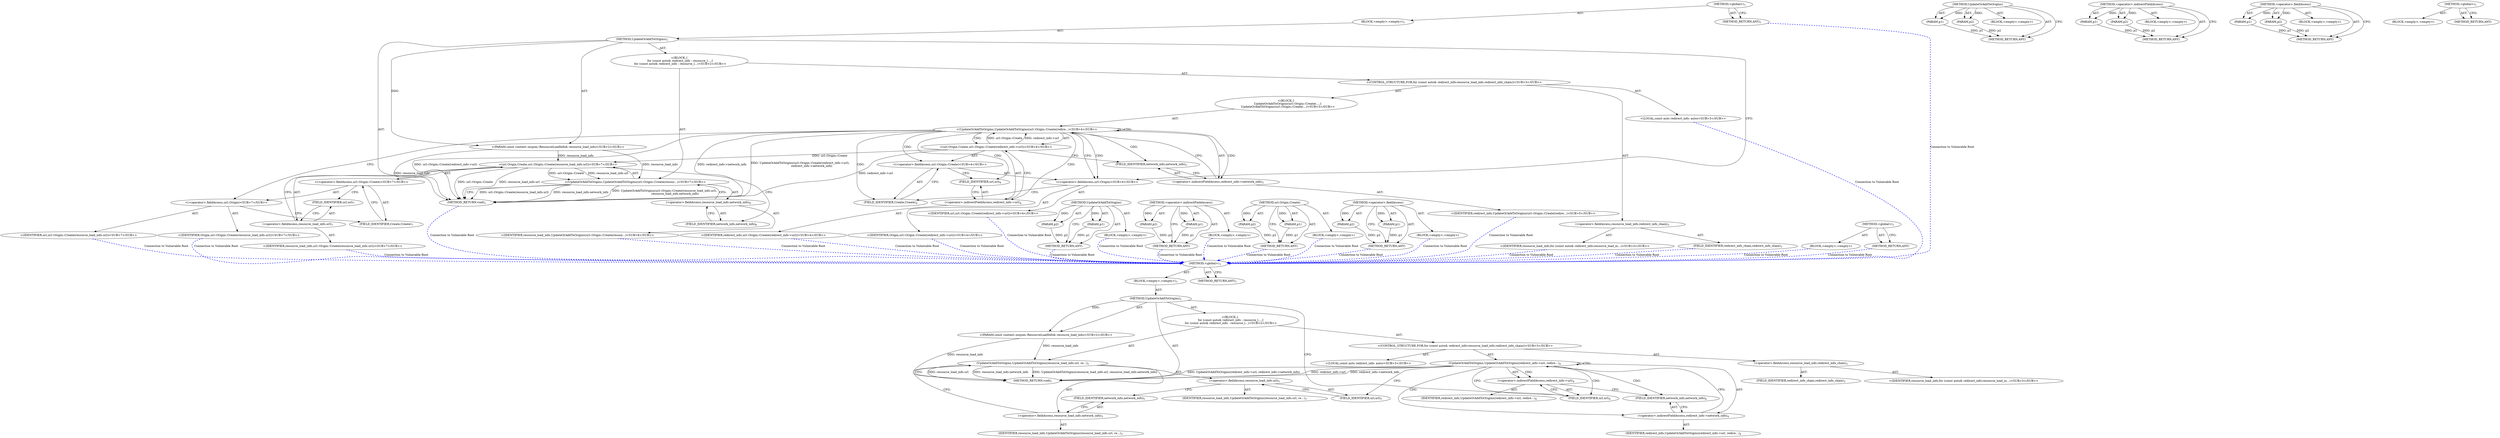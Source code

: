 digraph "&lt;global&gt;" {
vulnerable_6 [label=<(METHOD,&lt;global&gt;)<SUB>1</SUB>>];
vulnerable_7 [label=<(BLOCK,&lt;empty&gt;,&lt;empty&gt;)<SUB>1</SUB>>];
vulnerable_8 [label=<(METHOD,UpdateOrAddToOrigins)<SUB>1</SUB>>];
vulnerable_9 [label="<(PARAM,const content::mojom::ResourceLoadInfo&amp; resource_load_info)<SUB>2</SUB>>"];
vulnerable_10 [label="<(BLOCK,{
  for (const auto&amp; redirect_info : resource_l...,{
  for (const auto&amp; redirect_info : resource_l...)<SUB>2</SUB>>"];
vulnerable_11 [label="<(CONTROL_STRUCTURE,FOR,for (const auto&amp; redirect_info:resource_load_info.redirect_info_chain))<SUB>3</SUB>>"];
vulnerable_12 [label=<(&lt;operator&gt;.fieldAccess,resource_load_info.redirect_info_chain)<SUB>3</SUB>>];
vulnerable_13 [label="<(IDENTIFIER,resource_load_info,for (const auto&amp; redirect_info:resource_load_in...)<SUB>3</SUB>>"];
vulnerable_14 [label=<(FIELD_IDENTIFIER,redirect_info_chain,redirect_info_chain)<SUB>3</SUB>>];
vulnerable_15 [label="<(LOCAL,const auto redirect_info: auto)<SUB>3</SUB>>"];
vulnerable_16 [label=<(UpdateOrAddToOrigins,UpdateOrAddToOrigins(redirect_info-&gt;url, redire...)<SUB>4</SUB>>];
vulnerable_17 [label=<(&lt;operator&gt;.indirectFieldAccess,redirect_info-&gt;url)<SUB>4</SUB>>];
vulnerable_18 [label=<(IDENTIFIER,redirect_info,UpdateOrAddToOrigins(redirect_info-&gt;url, redire...)<SUB>4</SUB>>];
vulnerable_19 [label=<(FIELD_IDENTIFIER,url,url)<SUB>4</SUB>>];
vulnerable_20 [label=<(&lt;operator&gt;.indirectFieldAccess,redirect_info-&gt;network_info)<SUB>4</SUB>>];
vulnerable_21 [label=<(IDENTIFIER,redirect_info,UpdateOrAddToOrigins(redirect_info-&gt;url, redire...)<SUB>4</SUB>>];
vulnerable_22 [label=<(FIELD_IDENTIFIER,network_info,network_info)<SUB>4</SUB>>];
vulnerable_23 [label=<(UpdateOrAddToOrigins,UpdateOrAddToOrigins(resource_load_info.url, re...)<SUB>5</SUB>>];
vulnerable_24 [label=<(&lt;operator&gt;.fieldAccess,resource_load_info.url)<SUB>5</SUB>>];
vulnerable_25 [label=<(IDENTIFIER,resource_load_info,UpdateOrAddToOrigins(resource_load_info.url, re...)<SUB>5</SUB>>];
vulnerable_26 [label=<(FIELD_IDENTIFIER,url,url)<SUB>5</SUB>>];
vulnerable_27 [label=<(&lt;operator&gt;.fieldAccess,resource_load_info.network_info)<SUB>5</SUB>>];
vulnerable_28 [label=<(IDENTIFIER,resource_load_info,UpdateOrAddToOrigins(resource_load_info.url, re...)<SUB>5</SUB>>];
vulnerable_29 [label=<(FIELD_IDENTIFIER,network_info,network_info)<SUB>5</SUB>>];
vulnerable_30 [label=<(METHOD_RETURN,void)<SUB>1</SUB>>];
vulnerable_32 [label=<(METHOD_RETURN,ANY)<SUB>1</SUB>>];
vulnerable_54 [label=<(METHOD,UpdateOrAddToOrigins)>];
vulnerable_55 [label=<(PARAM,p1)>];
vulnerable_56 [label=<(PARAM,p2)>];
vulnerable_57 [label=<(BLOCK,&lt;empty&gt;,&lt;empty&gt;)>];
vulnerable_58 [label=<(METHOD_RETURN,ANY)>];
vulnerable_59 [label=<(METHOD,&lt;operator&gt;.indirectFieldAccess)>];
vulnerable_60 [label=<(PARAM,p1)>];
vulnerable_61 [label=<(PARAM,p2)>];
vulnerable_62 [label=<(BLOCK,&lt;empty&gt;,&lt;empty&gt;)>];
vulnerable_63 [label=<(METHOD_RETURN,ANY)>];
vulnerable_49 [label=<(METHOD,&lt;operator&gt;.fieldAccess)>];
vulnerable_50 [label=<(PARAM,p1)>];
vulnerable_51 [label=<(PARAM,p2)>];
vulnerable_52 [label=<(BLOCK,&lt;empty&gt;,&lt;empty&gt;)>];
vulnerable_53 [label=<(METHOD_RETURN,ANY)>];
vulnerable_43 [label=<(METHOD,&lt;global&gt;)<SUB>1</SUB>>];
vulnerable_44 [label=<(BLOCK,&lt;empty&gt;,&lt;empty&gt;)>];
vulnerable_45 [label=<(METHOD_RETURN,ANY)>];
fixed_6 [label=<(METHOD,&lt;global&gt;)<SUB>1</SUB>>];
fixed_7 [label=<(BLOCK,&lt;empty&gt;,&lt;empty&gt;)<SUB>1</SUB>>];
fixed_8 [label=<(METHOD,UpdateOrAddToOrigins)<SUB>1</SUB>>];
fixed_9 [label="<(PARAM,const content::mojom::ResourceLoadInfo&amp; resource_load_info)<SUB>2</SUB>>"];
fixed_10 [label="<(BLOCK,{
  for (const auto&amp; redirect_info : resource_l...,{
  for (const auto&amp; redirect_info : resource_l...)<SUB>2</SUB>>"];
fixed_11 [label="<(CONTROL_STRUCTURE,FOR,for (const auto&amp; redirect_info:resource_load_info.redirect_info_chain))<SUB>3</SUB>>"];
fixed_12 [label=<(&lt;operator&gt;.fieldAccess,resource_load_info.redirect_info_chain)<SUB>3</SUB>>];
fixed_13 [label="<(IDENTIFIER,resource_load_info,for (const auto&amp; redirect_info:resource_load_in...)<SUB>3</SUB>>"];
fixed_14 [label=<(FIELD_IDENTIFIER,redirect_info_chain,redirect_info_chain)<SUB>3</SUB>>];
fixed_15 [label="<(LOCAL,const auto redirect_info: auto)<SUB>3</SUB>>"];
fixed_16 [label="<(BLOCK,{
    UpdateOrAddToOrigins(url::Origin::Create(...,{
    UpdateOrAddToOrigins(url::Origin::Create(...)<SUB>3</SUB>>"];
fixed_17 [label="<(UpdateOrAddToOrigins,UpdateOrAddToOrigins(url::Origin::Create(redire...)<SUB>4</SUB>>"];
fixed_18 [label="<(url.Origin.Create,url::Origin::Create(redirect_info-&gt;url))<SUB>4</SUB>>"];
fixed_19 [label="<(&lt;operator&gt;.fieldAccess,url::Origin::Create)<SUB>4</SUB>>"];
fixed_20 [label="<(&lt;operator&gt;.fieldAccess,url::Origin)<SUB>4</SUB>>"];
fixed_21 [label="<(IDENTIFIER,url,url::Origin::Create(redirect_info-&gt;url))<SUB>4</SUB>>"];
fixed_22 [label="<(IDENTIFIER,Origin,url::Origin::Create(redirect_info-&gt;url))<SUB>4</SUB>>"];
fixed_23 [label=<(FIELD_IDENTIFIER,Create,Create)<SUB>4</SUB>>];
fixed_24 [label=<(&lt;operator&gt;.indirectFieldAccess,redirect_info-&gt;url)<SUB>4</SUB>>];
fixed_25 [label="<(IDENTIFIER,redirect_info,url::Origin::Create(redirect_info-&gt;url))<SUB>4</SUB>>"];
fixed_26 [label=<(FIELD_IDENTIFIER,url,url)<SUB>4</SUB>>];
fixed_27 [label=<(&lt;operator&gt;.indirectFieldAccess,redirect_info-&gt;network_info)<SUB>5</SUB>>];
fixed_28 [label="<(IDENTIFIER,redirect_info,UpdateOrAddToOrigins(url::Origin::Create(redire...)<SUB>5</SUB>>"];
fixed_29 [label=<(FIELD_IDENTIFIER,network_info,network_info)<SUB>5</SUB>>];
fixed_30 [label="<(UpdateOrAddToOrigins,UpdateOrAddToOrigins(url::Origin::Create(resour...)<SUB>7</SUB>>"];
fixed_31 [label="<(url.Origin.Create,url::Origin::Create(resource_load_info.url))<SUB>7</SUB>>"];
fixed_32 [label="<(&lt;operator&gt;.fieldAccess,url::Origin::Create)<SUB>7</SUB>>"];
fixed_33 [label="<(&lt;operator&gt;.fieldAccess,url::Origin)<SUB>7</SUB>>"];
fixed_34 [label="<(IDENTIFIER,url,url::Origin::Create(resource_load_info.url))<SUB>7</SUB>>"];
fixed_35 [label="<(IDENTIFIER,Origin,url::Origin::Create(resource_load_info.url))<SUB>7</SUB>>"];
fixed_36 [label=<(FIELD_IDENTIFIER,Create,Create)<SUB>7</SUB>>];
fixed_37 [label=<(&lt;operator&gt;.fieldAccess,resource_load_info.url)<SUB>7</SUB>>];
fixed_38 [label="<(IDENTIFIER,resource_load_info,url::Origin::Create(resource_load_info.url))<SUB>7</SUB>>"];
fixed_39 [label=<(FIELD_IDENTIFIER,url,url)<SUB>7</SUB>>];
fixed_40 [label=<(&lt;operator&gt;.fieldAccess,resource_load_info.network_info)<SUB>8</SUB>>];
fixed_41 [label="<(IDENTIFIER,resource_load_info,UpdateOrAddToOrigins(url::Origin::Create(resour...)<SUB>8</SUB>>"];
fixed_42 [label=<(FIELD_IDENTIFIER,network_info,network_info)<SUB>8</SUB>>];
fixed_43 [label=<(METHOD_RETURN,void)<SUB>1</SUB>>];
fixed_45 [label=<(METHOD_RETURN,ANY)<SUB>1</SUB>>];
fixed_71 [label=<(METHOD,UpdateOrAddToOrigins)>];
fixed_72 [label=<(PARAM,p1)>];
fixed_73 [label=<(PARAM,p2)>];
fixed_74 [label=<(BLOCK,&lt;empty&gt;,&lt;empty&gt;)>];
fixed_75 [label=<(METHOD_RETURN,ANY)>];
fixed_81 [label=<(METHOD,&lt;operator&gt;.indirectFieldAccess)>];
fixed_82 [label=<(PARAM,p1)>];
fixed_83 [label=<(PARAM,p2)>];
fixed_84 [label=<(BLOCK,&lt;empty&gt;,&lt;empty&gt;)>];
fixed_85 [label=<(METHOD_RETURN,ANY)>];
fixed_76 [label=<(METHOD,url.Origin.Create)>];
fixed_77 [label=<(PARAM,p1)>];
fixed_78 [label=<(PARAM,p2)>];
fixed_79 [label=<(BLOCK,&lt;empty&gt;,&lt;empty&gt;)>];
fixed_80 [label=<(METHOD_RETURN,ANY)>];
fixed_66 [label=<(METHOD,&lt;operator&gt;.fieldAccess)>];
fixed_67 [label=<(PARAM,p1)>];
fixed_68 [label=<(PARAM,p2)>];
fixed_69 [label=<(BLOCK,&lt;empty&gt;,&lt;empty&gt;)>];
fixed_70 [label=<(METHOD_RETURN,ANY)>];
fixed_60 [label=<(METHOD,&lt;global&gt;)<SUB>1</SUB>>];
fixed_61 [label=<(BLOCK,&lt;empty&gt;,&lt;empty&gt;)>];
fixed_62 [label=<(METHOD_RETURN,ANY)>];
vulnerable_6 -> vulnerable_7  [key=0, label="AST: "];
vulnerable_6 -> vulnerable_32  [key=0, label="AST: "];
vulnerable_6 -> vulnerable_32  [key=1, label="CFG: "];
vulnerable_7 -> vulnerable_8  [key=0, label="AST: "];
vulnerable_8 -> vulnerable_9  [key=0, label="AST: "];
vulnerable_8 -> vulnerable_9  [key=1, label="DDG: "];
vulnerable_8 -> vulnerable_10  [key=0, label="AST: "];
vulnerable_8 -> vulnerable_30  [key=0, label="AST: "];
vulnerable_8 -> vulnerable_19  [key=0, label="CFG: "];
vulnerable_9 -> vulnerable_30  [key=0, label="DDG: resource_load_info"];
vulnerable_9 -> vulnerable_23  [key=0, label="DDG: resource_load_info"];
vulnerable_10 -> vulnerable_11  [key=0, label="AST: "];
vulnerable_10 -> vulnerable_23  [key=0, label="AST: "];
vulnerable_11 -> vulnerable_12  [key=0, label="AST: "];
vulnerable_11 -> vulnerable_15  [key=0, label="AST: "];
vulnerable_11 -> vulnerable_16  [key=0, label="AST: "];
vulnerable_12 -> vulnerable_13  [key=0, label="AST: "];
vulnerable_12 -> vulnerable_14  [key=0, label="AST: "];
vulnerable_16 -> vulnerable_17  [key=0, label="AST: "];
vulnerable_16 -> vulnerable_17  [key=1, label="CDG: "];
vulnerable_16 -> vulnerable_20  [key=0, label="AST: "];
vulnerable_16 -> vulnerable_20  [key=1, label="CDG: "];
vulnerable_16 -> vulnerable_19  [key=0, label="CFG: "];
vulnerable_16 -> vulnerable_19  [key=1, label="CDG: "];
vulnerable_16 -> vulnerable_26  [key=0, label="CFG: "];
vulnerable_16 -> vulnerable_30  [key=0, label="DDG: redirect_info-&gt;url"];
vulnerable_16 -> vulnerable_30  [key=1, label="DDG: redirect_info-&gt;network_info"];
vulnerable_16 -> vulnerable_30  [key=2, label="DDG: UpdateOrAddToOrigins(redirect_info-&gt;url, redirect_info-&gt;network_info)"];
vulnerable_16 -> vulnerable_16  [key=0, label="CDG: "];
vulnerable_16 -> vulnerable_22  [key=0, label="CDG: "];
vulnerable_17 -> vulnerable_18  [key=0, label="AST: "];
vulnerable_17 -> vulnerable_19  [key=0, label="AST: "];
vulnerable_17 -> vulnerable_22  [key=0, label="CFG: "];
vulnerable_19 -> vulnerable_17  [key=0, label="CFG: "];
vulnerable_20 -> vulnerable_21  [key=0, label="AST: "];
vulnerable_20 -> vulnerable_22  [key=0, label="AST: "];
vulnerable_20 -> vulnerable_16  [key=0, label="CFG: "];
vulnerable_22 -> vulnerable_20  [key=0, label="CFG: "];
vulnerable_23 -> vulnerable_24  [key=0, label="AST: "];
vulnerable_23 -> vulnerable_27  [key=0, label="AST: "];
vulnerable_23 -> vulnerable_30  [key=0, label="CFG: "];
vulnerable_23 -> vulnerable_30  [key=1, label="DDG: resource_load_info.url"];
vulnerable_23 -> vulnerable_30  [key=2, label="DDG: resource_load_info.network_info"];
vulnerable_23 -> vulnerable_30  [key=3, label="DDG: UpdateOrAddToOrigins(resource_load_info.url, resource_load_info.network_info)"];
vulnerable_24 -> vulnerable_25  [key=0, label="AST: "];
vulnerable_24 -> vulnerable_26  [key=0, label="AST: "];
vulnerable_24 -> vulnerable_29  [key=0, label="CFG: "];
vulnerable_26 -> vulnerable_24  [key=0, label="CFG: "];
vulnerable_27 -> vulnerable_28  [key=0, label="AST: "];
vulnerable_27 -> vulnerable_29  [key=0, label="AST: "];
vulnerable_27 -> vulnerable_23  [key=0, label="CFG: "];
vulnerable_29 -> vulnerable_27  [key=0, label="CFG: "];
vulnerable_54 -> vulnerable_55  [key=0, label="AST: "];
vulnerable_54 -> vulnerable_55  [key=1, label="DDG: "];
vulnerable_54 -> vulnerable_57  [key=0, label="AST: "];
vulnerable_54 -> vulnerable_56  [key=0, label="AST: "];
vulnerable_54 -> vulnerable_56  [key=1, label="DDG: "];
vulnerable_54 -> vulnerable_58  [key=0, label="AST: "];
vulnerable_54 -> vulnerable_58  [key=1, label="CFG: "];
vulnerable_55 -> vulnerable_58  [key=0, label="DDG: p1"];
vulnerable_56 -> vulnerable_58  [key=0, label="DDG: p2"];
vulnerable_59 -> vulnerable_60  [key=0, label="AST: "];
vulnerable_59 -> vulnerable_60  [key=1, label="DDG: "];
vulnerable_59 -> vulnerable_62  [key=0, label="AST: "];
vulnerable_59 -> vulnerable_61  [key=0, label="AST: "];
vulnerable_59 -> vulnerable_61  [key=1, label="DDG: "];
vulnerable_59 -> vulnerable_63  [key=0, label="AST: "];
vulnerable_59 -> vulnerable_63  [key=1, label="CFG: "];
vulnerable_60 -> vulnerable_63  [key=0, label="DDG: p1"];
vulnerable_61 -> vulnerable_63  [key=0, label="DDG: p2"];
vulnerable_49 -> vulnerable_50  [key=0, label="AST: "];
vulnerable_49 -> vulnerable_50  [key=1, label="DDG: "];
vulnerable_49 -> vulnerable_52  [key=0, label="AST: "];
vulnerable_49 -> vulnerable_51  [key=0, label="AST: "];
vulnerable_49 -> vulnerable_51  [key=1, label="DDG: "];
vulnerable_49 -> vulnerable_53  [key=0, label="AST: "];
vulnerable_49 -> vulnerable_53  [key=1, label="CFG: "];
vulnerable_50 -> vulnerable_53  [key=0, label="DDG: p1"];
vulnerable_51 -> vulnerable_53  [key=0, label="DDG: p2"];
vulnerable_43 -> vulnerable_44  [key=0, label="AST: "];
vulnerable_43 -> vulnerable_45  [key=0, label="AST: "];
vulnerable_43 -> vulnerable_45  [key=1, label="CFG: "];
fixed_6 -> fixed_7  [key=0, label="AST: "];
fixed_6 -> fixed_45  [key=0, label="AST: "];
fixed_6 -> fixed_45  [key=1, label="CFG: "];
fixed_7 -> fixed_8  [key=0, label="AST: "];
fixed_8 -> fixed_9  [key=0, label="AST: "];
fixed_8 -> fixed_9  [key=1, label="DDG: "];
fixed_8 -> fixed_10  [key=0, label="AST: "];
fixed_8 -> fixed_43  [key=0, label="AST: "];
fixed_8 -> fixed_20  [key=0, label="CFG: "];
fixed_9 -> fixed_43  [key=0, label="DDG: resource_load_info"];
fixed_9 -> fixed_30  [key=0, label="DDG: resource_load_info"];
fixed_9 -> fixed_31  [key=0, label="DDG: resource_load_info"];
fixed_10 -> fixed_11  [key=0, label="AST: "];
fixed_10 -> fixed_30  [key=0, label="AST: "];
fixed_11 -> fixed_12  [key=0, label="AST: "];
fixed_11 -> fixed_15  [key=0, label="AST: "];
fixed_11 -> fixed_16  [key=0, label="AST: "];
fixed_12 -> fixed_13  [key=0, label="AST: "];
fixed_12 -> fixed_14  [key=0, label="AST: "];
fixed_13 -> vulnerable_6  [color=blue, key=0, label="Connection to Vulnerable Root", penwidth="2.0", style=dashed];
fixed_14 -> vulnerable_6  [color=blue, key=0, label="Connection to Vulnerable Root", penwidth="2.0", style=dashed];
fixed_15 -> vulnerable_6  [color=blue, key=0, label="Connection to Vulnerable Root", penwidth="2.0", style=dashed];
fixed_16 -> fixed_17  [key=0, label="AST: "];
fixed_17 -> fixed_18  [key=0, label="AST: "];
fixed_17 -> fixed_18  [key=1, label="CDG: "];
fixed_17 -> fixed_27  [key=0, label="AST: "];
fixed_17 -> fixed_27  [key=1, label="CDG: "];
fixed_17 -> fixed_20  [key=0, label="CFG: "];
fixed_17 -> fixed_20  [key=1, label="CDG: "];
fixed_17 -> fixed_33  [key=0, label="CFG: "];
fixed_17 -> fixed_43  [key=0, label="DDG: url::Origin::Create(redirect_info-&gt;url)"];
fixed_17 -> fixed_43  [key=1, label="DDG: redirect_info-&gt;network_info"];
fixed_17 -> fixed_43  [key=2, label="DDG: UpdateOrAddToOrigins(url::Origin::Create(redirect_info-&gt;url),
                         redirect_info-&gt;network_info)"];
fixed_17 -> fixed_24  [key=0, label="CDG: "];
fixed_17 -> fixed_17  [key=0, label="CDG: "];
fixed_17 -> fixed_29  [key=0, label="CDG: "];
fixed_17 -> fixed_26  [key=0, label="CDG: "];
fixed_17 -> fixed_23  [key=0, label="CDG: "];
fixed_17 -> fixed_19  [key=0, label="CDG: "];
fixed_18 -> fixed_19  [key=0, label="AST: "];
fixed_18 -> fixed_24  [key=0, label="AST: "];
fixed_18 -> fixed_29  [key=0, label="CFG: "];
fixed_18 -> fixed_43  [key=0, label="DDG: redirect_info-&gt;url"];
fixed_18 -> fixed_31  [key=0, label="DDG: url::Origin::Create"];
fixed_18 -> fixed_17  [key=0, label="DDG: url::Origin::Create"];
fixed_18 -> fixed_17  [key=1, label="DDG: redirect_info-&gt;url"];
fixed_19 -> fixed_20  [key=0, label="AST: "];
fixed_19 -> fixed_23  [key=0, label="AST: "];
fixed_19 -> fixed_26  [key=0, label="CFG: "];
fixed_20 -> fixed_21  [key=0, label="AST: "];
fixed_20 -> fixed_22  [key=0, label="AST: "];
fixed_20 -> fixed_23  [key=0, label="CFG: "];
fixed_21 -> vulnerable_6  [color=blue, key=0, label="Connection to Vulnerable Root", penwidth="2.0", style=dashed];
fixed_22 -> vulnerable_6  [color=blue, key=0, label="Connection to Vulnerable Root", penwidth="2.0", style=dashed];
fixed_23 -> fixed_19  [key=0, label="CFG: "];
fixed_24 -> fixed_25  [key=0, label="AST: "];
fixed_24 -> fixed_26  [key=0, label="AST: "];
fixed_24 -> fixed_18  [key=0, label="CFG: "];
fixed_25 -> vulnerable_6  [color=blue, key=0, label="Connection to Vulnerable Root", penwidth="2.0", style=dashed];
fixed_26 -> fixed_24  [key=0, label="CFG: "];
fixed_27 -> fixed_28  [key=0, label="AST: "];
fixed_27 -> fixed_29  [key=0, label="AST: "];
fixed_27 -> fixed_17  [key=0, label="CFG: "];
fixed_28 -> vulnerable_6  [color=blue, key=0, label="Connection to Vulnerable Root", penwidth="2.0", style=dashed];
fixed_29 -> fixed_27  [key=0, label="CFG: "];
fixed_30 -> fixed_31  [key=0, label="AST: "];
fixed_30 -> fixed_40  [key=0, label="AST: "];
fixed_30 -> fixed_43  [key=0, label="CFG: "];
fixed_30 -> fixed_43  [key=1, label="DDG: url::Origin::Create(resource_load_info.url)"];
fixed_30 -> fixed_43  [key=2, label="DDG: resource_load_info.network_info"];
fixed_30 -> fixed_43  [key=3, label="DDG: UpdateOrAddToOrigins(url::Origin::Create(resource_load_info.url),
                       resource_load_info.network_info)"];
fixed_31 -> fixed_32  [key=0, label="AST: "];
fixed_31 -> fixed_37  [key=0, label="AST: "];
fixed_31 -> fixed_42  [key=0, label="CFG: "];
fixed_31 -> fixed_43  [key=0, label="DDG: url::Origin::Create"];
fixed_31 -> fixed_43  [key=1, label="DDG: resource_load_info.url"];
fixed_31 -> fixed_30  [key=0, label="DDG: url::Origin::Create"];
fixed_31 -> fixed_30  [key=1, label="DDG: resource_load_info.url"];
fixed_32 -> fixed_33  [key=0, label="AST: "];
fixed_32 -> fixed_36  [key=0, label="AST: "];
fixed_32 -> fixed_39  [key=0, label="CFG: "];
fixed_33 -> fixed_34  [key=0, label="AST: "];
fixed_33 -> fixed_35  [key=0, label="AST: "];
fixed_33 -> fixed_36  [key=0, label="CFG: "];
fixed_34 -> vulnerable_6  [color=blue, key=0, label="Connection to Vulnerable Root", penwidth="2.0", style=dashed];
fixed_35 -> vulnerable_6  [color=blue, key=0, label="Connection to Vulnerable Root", penwidth="2.0", style=dashed];
fixed_36 -> fixed_32  [key=0, label="CFG: "];
fixed_37 -> fixed_38  [key=0, label="AST: "];
fixed_37 -> fixed_39  [key=0, label="AST: "];
fixed_37 -> fixed_31  [key=0, label="CFG: "];
fixed_38 -> vulnerable_6  [color=blue, key=0, label="Connection to Vulnerable Root", penwidth="2.0", style=dashed];
fixed_39 -> fixed_37  [key=0, label="CFG: "];
fixed_40 -> fixed_41  [key=0, label="AST: "];
fixed_40 -> fixed_42  [key=0, label="AST: "];
fixed_40 -> fixed_30  [key=0, label="CFG: "];
fixed_41 -> vulnerable_6  [color=blue, key=0, label="Connection to Vulnerable Root", penwidth="2.0", style=dashed];
fixed_42 -> fixed_40  [key=0, label="CFG: "];
fixed_43 -> vulnerable_6  [color=blue, key=0, label="Connection to Vulnerable Root", penwidth="2.0", style=dashed];
fixed_45 -> vulnerable_6  [color=blue, key=0, label="Connection to Vulnerable Root", penwidth="2.0", style=dashed];
fixed_71 -> fixed_72  [key=0, label="AST: "];
fixed_71 -> fixed_72  [key=1, label="DDG: "];
fixed_71 -> fixed_74  [key=0, label="AST: "];
fixed_71 -> fixed_73  [key=0, label="AST: "];
fixed_71 -> fixed_73  [key=1, label="DDG: "];
fixed_71 -> fixed_75  [key=0, label="AST: "];
fixed_71 -> fixed_75  [key=1, label="CFG: "];
fixed_72 -> fixed_75  [key=0, label="DDG: p1"];
fixed_73 -> fixed_75  [key=0, label="DDG: p2"];
fixed_74 -> vulnerable_6  [color=blue, key=0, label="Connection to Vulnerable Root", penwidth="2.0", style=dashed];
fixed_75 -> vulnerable_6  [color=blue, key=0, label="Connection to Vulnerable Root", penwidth="2.0", style=dashed];
fixed_81 -> fixed_82  [key=0, label="AST: "];
fixed_81 -> fixed_82  [key=1, label="DDG: "];
fixed_81 -> fixed_84  [key=0, label="AST: "];
fixed_81 -> fixed_83  [key=0, label="AST: "];
fixed_81 -> fixed_83  [key=1, label="DDG: "];
fixed_81 -> fixed_85  [key=0, label="AST: "];
fixed_81 -> fixed_85  [key=1, label="CFG: "];
fixed_82 -> fixed_85  [key=0, label="DDG: p1"];
fixed_83 -> fixed_85  [key=0, label="DDG: p2"];
fixed_84 -> vulnerable_6  [color=blue, key=0, label="Connection to Vulnerable Root", penwidth="2.0", style=dashed];
fixed_85 -> vulnerable_6  [color=blue, key=0, label="Connection to Vulnerable Root", penwidth="2.0", style=dashed];
fixed_76 -> fixed_77  [key=0, label="AST: "];
fixed_76 -> fixed_77  [key=1, label="DDG: "];
fixed_76 -> fixed_79  [key=0, label="AST: "];
fixed_76 -> fixed_78  [key=0, label="AST: "];
fixed_76 -> fixed_78  [key=1, label="DDG: "];
fixed_76 -> fixed_80  [key=0, label="AST: "];
fixed_76 -> fixed_80  [key=1, label="CFG: "];
fixed_77 -> fixed_80  [key=0, label="DDG: p1"];
fixed_78 -> fixed_80  [key=0, label="DDG: p2"];
fixed_79 -> vulnerable_6  [color=blue, key=0, label="Connection to Vulnerable Root", penwidth="2.0", style=dashed];
fixed_80 -> vulnerable_6  [color=blue, key=0, label="Connection to Vulnerable Root", penwidth="2.0", style=dashed];
fixed_66 -> fixed_67  [key=0, label="AST: "];
fixed_66 -> fixed_67  [key=1, label="DDG: "];
fixed_66 -> fixed_69  [key=0, label="AST: "];
fixed_66 -> fixed_68  [key=0, label="AST: "];
fixed_66 -> fixed_68  [key=1, label="DDG: "];
fixed_66 -> fixed_70  [key=0, label="AST: "];
fixed_66 -> fixed_70  [key=1, label="CFG: "];
fixed_67 -> fixed_70  [key=0, label="DDG: p1"];
fixed_68 -> fixed_70  [key=0, label="DDG: p2"];
fixed_69 -> vulnerable_6  [color=blue, key=0, label="Connection to Vulnerable Root", penwidth="2.0", style=dashed];
fixed_70 -> vulnerable_6  [color=blue, key=0, label="Connection to Vulnerable Root", penwidth="2.0", style=dashed];
fixed_60 -> fixed_61  [key=0, label="AST: "];
fixed_60 -> fixed_62  [key=0, label="AST: "];
fixed_60 -> fixed_62  [key=1, label="CFG: "];
fixed_61 -> vulnerable_6  [color=blue, key=0, label="Connection to Vulnerable Root", penwidth="2.0", style=dashed];
fixed_62 -> vulnerable_6  [color=blue, key=0, label="Connection to Vulnerable Root", penwidth="2.0", style=dashed];
}
